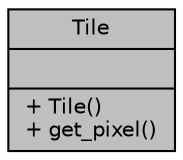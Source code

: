 digraph "Tile"
{
 // LATEX_PDF_SIZE
  edge [fontname="Helvetica",fontsize="10",labelfontname="Helvetica",labelfontsize="10"];
  node [fontname="Helvetica",fontsize="10",shape=record];
  Node1 [label="{Tile\n||+ Tile()\l+ get_pixel()\l}",height=0.2,width=0.4,color="black", fillcolor="grey75", style="filled", fontcolor="black",tooltip=" "];
}
